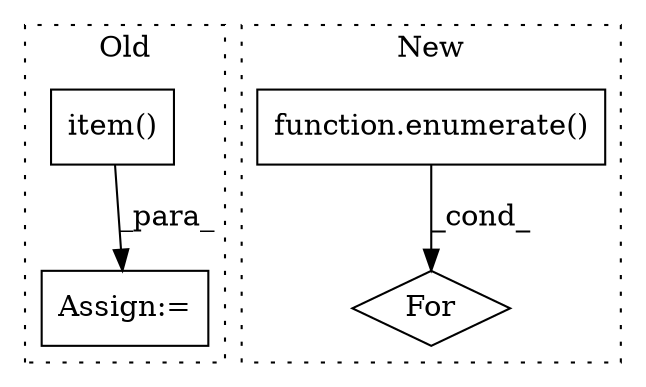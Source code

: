 digraph G {
subgraph cluster0 {
1 [label="item()" a="75" s="2284" l="12" shape="box"];
4 [label="Assign:=" a="68" s="2280" l="4" shape="box"];
label = "Old";
style="dotted";
}
subgraph cluster1 {
2 [label="function.enumerate()" a="75" s="2351,2373" l="10,1" shape="box"];
3 [label="For" a="107" s="2332,2374" l="4,18" shape="diamond"];
label = "New";
style="dotted";
}
1 -> 4 [label="_para_"];
2 -> 3 [label="_cond_"];
}